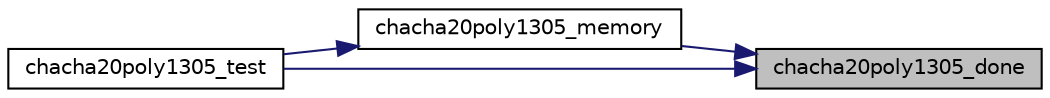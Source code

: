 digraph "chacha20poly1305_done"
{
 // LATEX_PDF_SIZE
  edge [fontname="Helvetica",fontsize="10",labelfontname="Helvetica",labelfontsize="10"];
  node [fontname="Helvetica",fontsize="10",shape=record];
  rankdir="RL";
  Node6 [label="chacha20poly1305_done",height=0.2,width=0.4,color="black", fillcolor="grey75", style="filled", fontcolor="black",tooltip="Terminate a ChaCha20Poly1305 stream."];
  Node6 -> Node7 [dir="back",color="midnightblue",fontsize="10",style="solid",fontname="Helvetica"];
  Node7 [label="chacha20poly1305_memory",height=0.2,width=0.4,color="black", fillcolor="white", style="filled",URL="$chacha20poly1305__memory_8c.html#a1ad9f37fe4a4ac32fad1a1ab97f99d30",tooltip="Process an entire GCM packet in one call."];
  Node7 -> Node8 [dir="back",color="midnightblue",fontsize="10",style="solid",fontname="Helvetica"];
  Node8 [label="chacha20poly1305_test",height=0.2,width=0.4,color="black", fillcolor="white", style="filled",URL="$chacha20poly1305__test_8c.html#a3ed16a3fd7fc440bc9137936ddb99793",tooltip=" "];
  Node6 -> Node8 [dir="back",color="midnightblue",fontsize="10",style="solid",fontname="Helvetica"];
}
